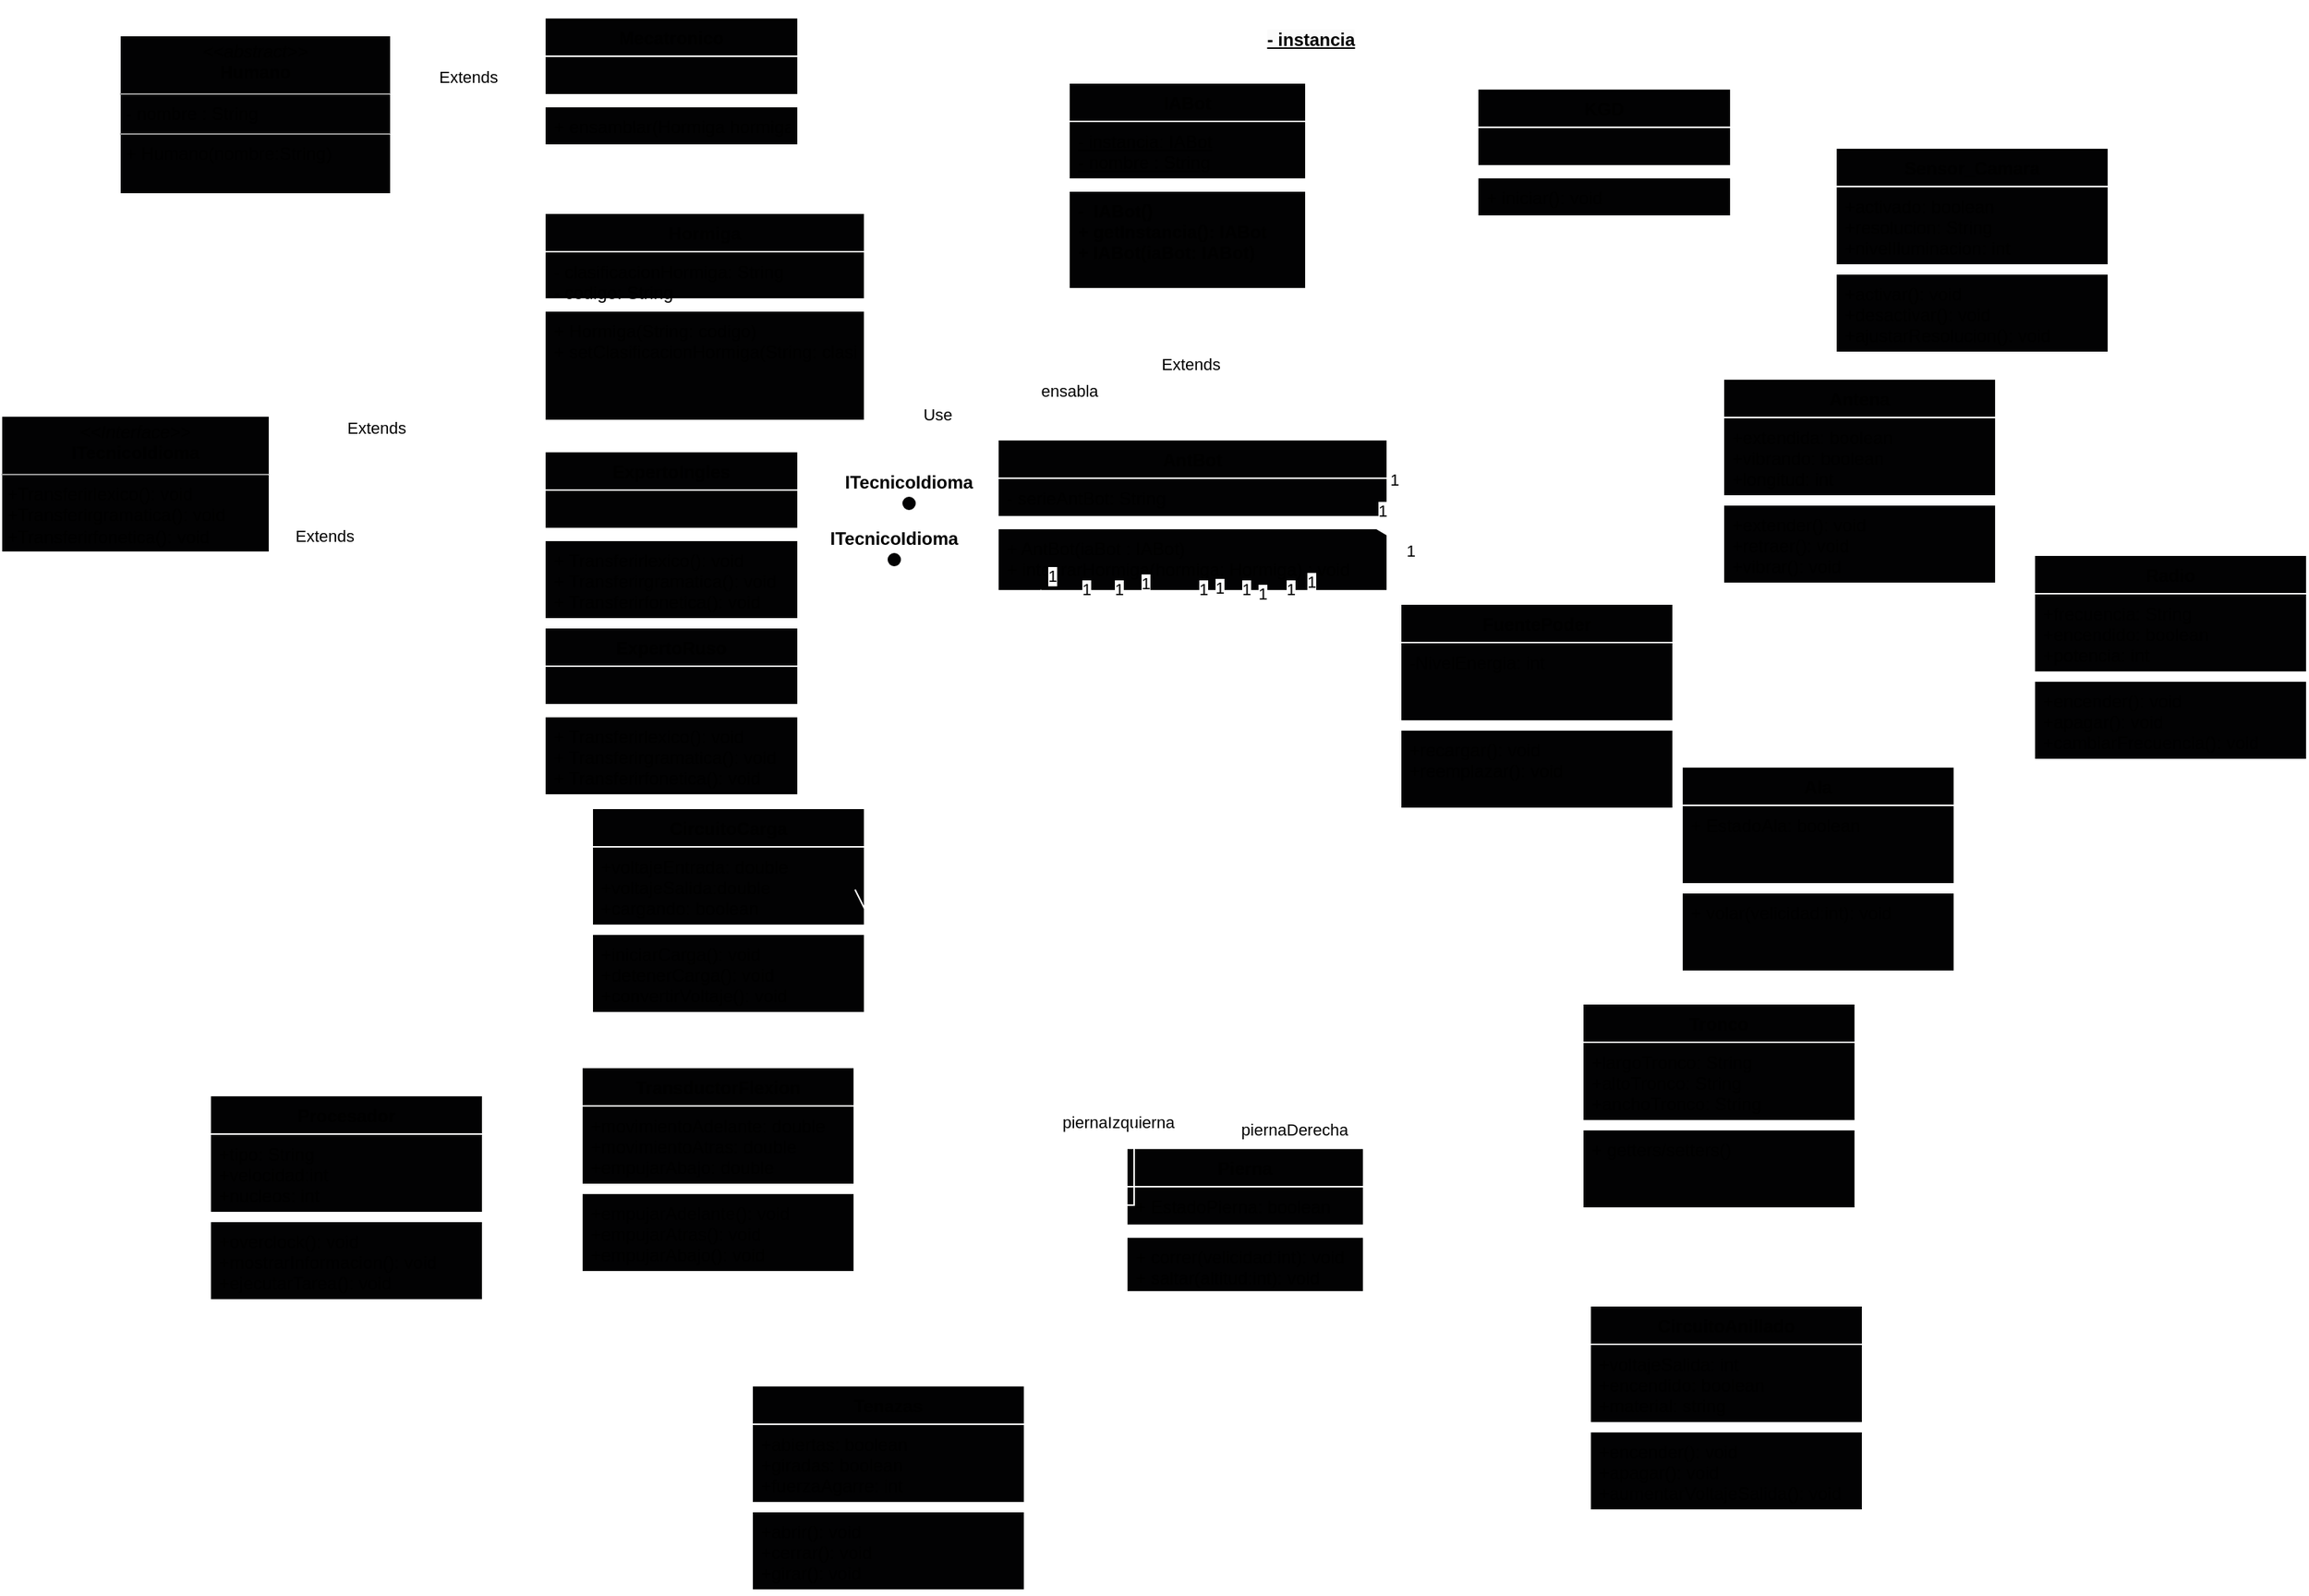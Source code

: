 <mxfile>
    <diagram id="eW3q4ieRanPk6iBj8h7B" name="Page-1">
        <mxGraphModel dx="1627" dy="475" grid="0" gridSize="10" guides="1" tooltips="1" connect="1" arrows="1" fold="1" page="1" pageScale="1" pageWidth="850" pageHeight="1100" math="0" shadow="0">
            <root>
                <mxCell id="0"/>
                <mxCell id="1" parent="0"/>
                <mxCell id="2" value="IABot" style="swimlane;fontStyle=1;align=center;verticalAlign=top;childLayout=stackLayout;horizontal=1;startSize=26;horizontalStack=0;resizeParent=1;resizeParentMax=0;resizeLast=0;collapsible=1;marginBottom=0;fillColor=#020203;strokeColor=#FFFFFF;" parent="1" vertex="1">
                    <mxGeometry x="354" y="99" width="160" height="139" as="geometry"/>
                </mxCell>
                <mxCell id="3" value="- instancia: IABot&#10;- nombre : String" style="text;strokeColor=#FFFFFF;fillColor=#020203;align=left;verticalAlign=top;spacingLeft=4;spacingRight=4;overflow=hidden;rotatable=0;points=[[0,0.5],[1,0.5]];portConstraint=eastwest;fontStyle=4" parent="2" vertex="1">
                    <mxGeometry y="26" width="160" height="39" as="geometry"/>
                </mxCell>
                <mxCell id="4" value="" style="line;strokeWidth=1;fillColor=#020203;align=left;verticalAlign=middle;spacingTop=-1;spacingLeft=3;spacingRight=3;rotatable=0;labelPosition=right;points=[];portConstraint=eastwest;strokeColor=#FFFFFF;" parent="2" vertex="1">
                    <mxGeometry y="65" width="160" height="8" as="geometry"/>
                </mxCell>
                <mxCell id="114" style="edgeStyle=none;rounded=0;orthogonalLoop=1;jettySize=auto;html=1;entryX=0.75;entryY=0;entryDx=0;entryDy=0;endArrow=open;startSize=14;endSize=14;sourcePerimeterSpacing=8;targetPerimeterSpacing=8;fillColor=#020203;strokeColor=#FFFFFF;" parent="2" target="2" edge="1">
                    <mxGeometry relative="1" as="geometry">
                        <mxPoint x="164" y="42" as="sourcePoint"/>
                        <Array as="points">
                            <mxPoint x="221" y="42"/>
                            <mxPoint x="221" y="-40"/>
                            <mxPoint x="120" y="-40"/>
                        </Array>
                    </mxGeometry>
                </mxCell>
                <mxCell id="115" value="&lt;span style=&quot;font-size: 12px; text-align: left; background-color: rgb(251, 251, 251); text-decoration-line: underline;&quot;&gt;&lt;b&gt;- instancia&lt;/b&gt;&lt;/span&gt;" style="edgeLabel;html=1;align=center;verticalAlign=middle;resizable=0;points=[];fillColor=#000000;strokeColor=#000000;" parent="114" vertex="1" connectable="0">
                    <mxGeometry x="-0.443" y="-2" relative="1" as="geometry">
                        <mxPoint x="-60" y="-50" as="offset"/>
                    </mxGeometry>
                </mxCell>
                <mxCell id="5" value="-  IABot()&#10;+ getInstancia(): IABot&#10;+ IABot(iaBot: IABot)" style="text;strokeColor=#FFFFFF;fillColor=#020203;align=left;verticalAlign=top;spacingLeft=4;spacingRight=4;overflow=hidden;rotatable=0;points=[[0,0.5],[1,0.5]];portConstraint=eastwest;fontStyle=1" parent="2" vertex="1">
                    <mxGeometry y="73" width="160" height="66" as="geometry"/>
                </mxCell>
                <mxCell id="6" value="AntBot" style="swimlane;fontStyle=1;align=center;verticalAlign=top;childLayout=stackLayout;horizontal=1;startSize=26;horizontalStack=0;resizeParent=1;resizeParentMax=0;resizeLast=0;collapsible=1;marginBottom=0;fillColor=#020203;strokeColor=#FFFFFF;" parent="1" vertex="1">
                    <mxGeometry x="306" y="340" width="263" height="102" as="geometry"/>
                </mxCell>
                <mxCell id="7" value="- serieAntBot: String" style="text;strokeColor=#FFFFFF;fillColor=#020203;align=left;verticalAlign=top;spacingLeft=4;spacingRight=4;overflow=hidden;rotatable=0;points=[[0,0.5],[1,0.5]];portConstraint=eastwest;" parent="6" vertex="1">
                    <mxGeometry y="26" width="263" height="26" as="geometry"/>
                </mxCell>
                <mxCell id="8" value="" style="line;strokeWidth=1;fillColor=#020203;align=left;verticalAlign=middle;spacingTop=-1;spacingLeft=3;spacingRight=3;rotatable=0;labelPosition=right;points=[];portConstraint=eastwest;strokeColor=#FFFFFF;" parent="6" vertex="1">
                    <mxGeometry y="52" width="263" height="8" as="geometry"/>
                </mxCell>
                <mxCell id="9" value="+ AntBot(iaBot : IABot)&#10;+ integrarHormiga(hormiga: Hormiga) : void" style="text;strokeColor=#FFFFFF;fillColor=#020203;align=left;verticalAlign=top;spacingLeft=4;spacingRight=4;overflow=hidden;rotatable=0;points=[[0,0.5],[1,0.5]];portConstraint=eastwest;" parent="6" vertex="1">
                    <mxGeometry y="60" width="263" height="42" as="geometry"/>
                </mxCell>
                <mxCell id="12" value="Extends" style="endArrow=block;endSize=16;endFill=0;html=1;fillColor=#020203;strokeColor=#FFFFFF;" parent="1" source="6" target="2" edge="1">
                    <mxGeometry width="160" relative="1" as="geometry">
                        <mxPoint x="355" y="247" as="sourcePoint"/>
                        <mxPoint x="544" y="267" as="targetPoint"/>
                    </mxGeometry>
                </mxCell>
                <mxCell id="18" value="&lt;p style=&quot;margin:0px;margin-top:4px;text-align:center;&quot;&gt;&lt;i&gt;&amp;lt;&amp;lt;Interface&amp;gt;&amp;gt;&lt;/i&gt;&lt;br&gt;&lt;b&gt;ITecnicoIdioma&lt;/b&gt;&lt;/p&gt;&lt;hr size=&quot;1&quot;&gt;&lt;p style=&quot;margin:0px;margin-left:4px;&quot;&gt;&lt;/p&gt;&lt;p style=&quot;margin:0px;margin-left:4px;&quot;&gt;&lt;/p&gt;&lt;p style=&quot;margin:0px;margin-left:4px;&quot;&gt;+Transferirlexico(): void&lt;/p&gt;&lt;p style=&quot;margin:0px;margin-left:4px;&quot;&gt;+Transferirgramatica(): void&lt;/p&gt;&lt;p style=&quot;margin:0px;margin-left:4px;&quot;&gt;+Transferirfonetica(): void&lt;/p&gt;" style="verticalAlign=top;align=left;overflow=fill;fontSize=12;fontFamily=Helvetica;html=1;fillColor=#020203;strokeColor=#FFFFFF;" parent="1" vertex="1">
                    <mxGeometry x="-367" y="324" width="181" height="92" as="geometry"/>
                </mxCell>
                <mxCell id="19" value="&lt;p style=&quot;margin:0px;margin-top:4px;text-align:center;&quot;&gt;&lt;i&gt;&amp;lt;&amp;lt;abstract&amp;gt;&amp;gt;&lt;/i&gt;&lt;br&gt;&lt;b&gt;Humano&lt;/b&gt;&lt;/p&gt;&lt;hr size=&quot;1&quot;&gt;&lt;p style=&quot;margin:0px;margin-left:4px;&quot;&gt;- nombre : String&lt;br&gt;&lt;/p&gt;&lt;hr size=&quot;1&quot;&gt;&lt;p style=&quot;margin:0px;margin-left:4px;&quot;&gt;+ Humano(nombre:String)&lt;br&gt;&lt;/p&gt;" style="verticalAlign=top;align=left;overflow=fill;fontSize=12;fontFamily=Helvetica;html=1;fillColor=#020203;strokeColor=#FFFFFF;" parent="1" vertex="1">
                    <mxGeometry x="-287" y="67" width="183" height="107" as="geometry"/>
                </mxCell>
                <mxCell id="28" value="" style="rounded=0;orthogonalLoop=1;jettySize=auto;html=1;endArrow=halfCircle;endFill=0;endSize=6;strokeWidth=1;sketch=0;sourcePerimeterSpacing=8;targetPerimeterSpacing=8;curved=1;fillColor=#020203;strokeColor=#FFFFFF;" parent="1" target="31" edge="1">
                    <mxGeometry relative="1" as="geometry">
                        <mxPoint x="173" y="381" as="sourcePoint"/>
                        <mxPoint x="28" y="304" as="targetPoint"/>
                    </mxGeometry>
                </mxCell>
                <mxCell id="30" value="" style="rounded=0;orthogonalLoop=1;jettySize=auto;html=1;endArrow=none;endFill=0;sketch=0;sourcePerimeterSpacing=0;targetPerimeterSpacing=0;startSize=14;endSize=14;curved=1;fillColor=#020203;strokeColor=#FFFFFF;" parent="1" target="31" edge="1">
                    <mxGeometry relative="1" as="geometry">
                        <mxPoint x="306" y="383" as="sourcePoint"/>
                    </mxGeometry>
                </mxCell>
                <mxCell id="31" value="&lt;b style=&quot;&quot;&gt;ITecnicoIdioma&lt;br&gt;&lt;br&gt;&lt;br&gt;&lt;/b&gt;" style="ellipse;whiteSpace=wrap;html=1;align=center;aspect=fixed;resizable=0;points=[];outlineConnect=0;sketch=0;fillColor=#020203;strokeColor=#FFFFFF;" parent="1" vertex="1">
                    <mxGeometry x="241" y="378" width="10" height="10" as="geometry"/>
                </mxCell>
                <mxCell id="45" value="Hormiga" style="swimlane;fontStyle=1;align=center;verticalAlign=top;childLayout=stackLayout;horizontal=1;startSize=26;horizontalStack=0;resizeParent=1;resizeParentMax=0;resizeLast=0;collapsible=1;marginBottom=0;fillColor=#020203;strokeColor=#FFFFFF;" parent="1" vertex="1">
                    <mxGeometry y="187" width="216" height="140" as="geometry"/>
                </mxCell>
                <mxCell id="46" value="- clasificacionHormiga: String&#10;- codigo: String" style="text;strokeColor=#FFFFFF;fillColor=#020203;align=left;verticalAlign=top;spacingLeft=4;spacingRight=4;overflow=hidden;rotatable=0;points=[[0,0.5],[1,0.5]];portConstraint=eastwest;" parent="45" vertex="1">
                    <mxGeometry y="26" width="216" height="32" as="geometry"/>
                </mxCell>
                <mxCell id="47" value="" style="line;strokeWidth=1;fillColor=#020203;align=left;verticalAlign=middle;spacingTop=-1;spacingLeft=3;spacingRight=3;rotatable=0;labelPosition=right;points=[];portConstraint=eastwest;strokeColor=#FFFFFF;" parent="45" vertex="1">
                    <mxGeometry y="58" width="216" height="8" as="geometry"/>
                </mxCell>
                <mxCell id="48" value="+ Hormiga(String: codigo)&#10;+ setClasificacionHormiga(String: clasificacionHormiga): void" style="text;strokeColor=#FFFFFF;fillColor=#020203;align=left;verticalAlign=top;spacingLeft=4;spacingRight=4;overflow=hidden;rotatable=0;points=[[0,0.5],[1,0.5]];portConstraint=eastwest;" parent="45" vertex="1">
                    <mxGeometry y="66" width="216" height="74" as="geometry"/>
                </mxCell>
                <mxCell id="56" value="Use" style="endArrow=open;endSize=12;dashed=1;html=1;rounded=0;sourcePerimeterSpacing=8;targetPerimeterSpacing=8;entryX=0;entryY=0;entryDx=0;entryDy=0;fillColor=#020203;strokeColor=#FFFFFF;" parent="1" source="45" target="6" edge="1">
                    <mxGeometry width="160" relative="1" as="geometry">
                        <mxPoint x="262" y="366" as="sourcePoint"/>
                        <mxPoint x="290" y="271" as="targetPoint"/>
                    </mxGeometry>
                </mxCell>
                <mxCell id="57" value="Mecatronico" style="swimlane;fontStyle=1;align=center;verticalAlign=top;childLayout=stackLayout;horizontal=1;startSize=26;horizontalStack=0;resizeParent=1;resizeParentMax=0;resizeLast=0;collapsible=1;marginBottom=0;fillColor=#020203;strokeColor=#FFFFFF;" parent="1" vertex="1">
                    <mxGeometry y="55" width="171" height="86" as="geometry"/>
                </mxCell>
                <mxCell id="58" value="" style="text;strokeColor=#FFFFFF;fillColor=#020203;align=left;verticalAlign=top;spacingLeft=4;spacingRight=4;overflow=hidden;rotatable=0;points=[[0,0.5],[1,0.5]];portConstraint=eastwest;" parent="57" vertex="1">
                    <mxGeometry y="26" width="171" height="26" as="geometry"/>
                </mxCell>
                <mxCell id="59" value="" style="line;strokeWidth=1;fillColor=#020203;align=left;verticalAlign=middle;spacingTop=-1;spacingLeft=3;spacingRight=3;rotatable=0;labelPosition=right;points=[];portConstraint=eastwest;strokeColor=#FFFFFF;" parent="57" vertex="1">
                    <mxGeometry y="52" width="171" height="8" as="geometry"/>
                </mxCell>
                <mxCell id="60" value="+ ensamblar(Hormiga hormiga, AntBot antbot, IABot ia): void" style="text;strokeColor=#FFFFFF;fillColor=#020203;align=left;verticalAlign=top;spacingLeft=4;spacingRight=4;overflow=hidden;rotatable=0;points=[[0,0.5],[1,0.5]];portConstraint=eastwest;" parent="57" vertex="1">
                    <mxGeometry y="60" width="171" height="26" as="geometry"/>
                </mxCell>
                <mxCell id="61" value="Extends" style="endArrow=block;endSize=16;endFill=0;html=1;entryX=1;entryY=0.25;entryDx=0;entryDy=0;fillColor=#020203;strokeColor=#FFFFFF;" parent="1" source="57" target="19" edge="1">
                    <mxGeometry width="160" relative="1" as="geometry">
                        <mxPoint x="2.5" y="226.314" as="sourcePoint"/>
                        <mxPoint x="-120" y="394" as="targetPoint"/>
                    </mxGeometry>
                </mxCell>
                <mxCell id="63" value="ensabla" style="edgeStyle=none;orthogonalLoop=1;jettySize=auto;html=1;rounded=0;endArrow=open;startSize=14;endSize=14;sourcePerimeterSpacing=8;targetPerimeterSpacing=8;entryX=0.159;entryY=-0.009;entryDx=0;entryDy=0;entryPerimeter=0;fillColor=#020203;strokeColor=#FFFFFF;" parent="1" source="57" target="6" edge="1">
                    <mxGeometry x="0.806" y="18" width="140" relative="1" as="geometry">
                        <mxPoint x="276" y="562" as="sourcePoint"/>
                        <mxPoint x="416" y="562" as="targetPoint"/>
                        <Array as="points">
                            <mxPoint x="302" y="233"/>
                        </Array>
                        <mxPoint as="offset"/>
                    </mxGeometry>
                </mxCell>
                <mxCell id="69" value="1" style="endArrow=open;html=1;endSize=12;startArrow=diamondThin;startSize=14;startFill=1;edgeStyle=orthogonalEdgeStyle;align=left;verticalAlign=bottom;rounded=0;sourcePerimeterSpacing=8;targetPerimeterSpacing=8;fillColor=#020203;strokeColor=#FFFFFF;" parent="1" source="6" target="203" edge="1">
                    <mxGeometry x="-1" y="3" relative="1" as="geometry">
                        <mxPoint x="378" y="694" as="sourcePoint"/>
                        <mxPoint x="216" y="810" as="targetPoint"/>
                        <Array as="points">
                            <mxPoint x="380" y="777"/>
                        </Array>
                    </mxGeometry>
                </mxCell>
                <mxCell id="74" value="Pierna" style="swimlane;fontStyle=1;align=center;verticalAlign=top;childLayout=stackLayout;horizontal=1;startSize=26;horizontalStack=0;resizeParent=1;resizeParentMax=0;resizeLast=0;collapsible=1;marginBottom=0;fillColor=#020203;strokeColor=#FFFFFF;" parent="1" vertex="1">
                    <mxGeometry x="393" y="818.59" width="160" height="97" as="geometry"/>
                </mxCell>
                <mxCell id="75" value="+ EstadoPierna: boolean" style="text;strokeColor=#FFFFFF;fillColor=#020203;align=left;verticalAlign=top;spacingLeft=4;spacingRight=4;overflow=hidden;rotatable=0;points=[[0,0.5],[1,0.5]];portConstraint=eastwest;" parent="74" vertex="1">
                    <mxGeometry y="26" width="160" height="26" as="geometry"/>
                </mxCell>
                <mxCell id="76" value="" style="line;strokeWidth=1;fillColor=#020203;align=left;verticalAlign=middle;spacingTop=-1;spacingLeft=3;spacingRight=3;rotatable=0;labelPosition=right;points=[];portConstraint=eastwest;strokeColor=#FFFFFF;" parent="74" vertex="1">
                    <mxGeometry y="52" width="160" height="8" as="geometry"/>
                </mxCell>
                <mxCell id="77" value="+ correr(velicidad:int): void&#10;+ saltar(altitud:int): void" style="text;strokeColor=#FFFFFF;fillColor=#020203;align=left;verticalAlign=top;spacingLeft=4;spacingRight=4;overflow=hidden;rotatable=0;points=[[0,0.5],[1,0.5]];portConstraint=eastwest;" parent="74" vertex="1">
                    <mxGeometry y="60" width="160" height="37" as="geometry"/>
                </mxCell>
                <mxCell id="78" value="1" style="endArrow=open;html=1;endSize=12;startArrow=diamondThin;startSize=14;startFill=1;align=left;verticalAlign=bottom;rounded=0;sourcePerimeterSpacing=8;targetPerimeterSpacing=8;entryX=0.25;entryY=0;entryDx=0;entryDy=0;fillColor=#020203;strokeColor=#FFFFFF;" parent="1" source="6" target="74" edge="1">
                    <mxGeometry x="-1" y="3" relative="1" as="geometry">
                        <mxPoint x="375" y="404" as="sourcePoint"/>
                        <mxPoint x="372" y="832" as="targetPoint"/>
                    </mxGeometry>
                </mxCell>
                <mxCell id="86" value="piernaIzquierna" style="edgeLabel;html=1;align=center;verticalAlign=middle;resizable=0;points=[];fillColor=#020203;strokeColor=#FFFFFF;" parent="78" vertex="1" connectable="0">
                    <mxGeometry x="-0.273" y="1" relative="1" as="geometry">
                        <mxPoint x="-50" y="217" as="offset"/>
                    </mxGeometry>
                </mxCell>
                <mxCell id="79" value="1" style="endArrow=open;html=1;endSize=12;startArrow=diamondThin;startSize=14;startFill=1;align=left;verticalAlign=bottom;rounded=0;sourcePerimeterSpacing=8;targetPerimeterSpacing=8;entryX=0.75;entryY=0;entryDx=0;entryDy=0;fillColor=#020203;strokeColor=#FFFFFF;" parent="1" source="6" target="74" edge="1">
                    <mxGeometry x="-1" y="3" relative="1" as="geometry">
                        <mxPoint x="390" y="403" as="sourcePoint"/>
                        <mxPoint x="388" y="831" as="targetPoint"/>
                        <Array as="points"/>
                    </mxGeometry>
                </mxCell>
                <mxCell id="85" value="piernaDerecha" style="edgeLabel;html=1;align=center;verticalAlign=middle;resizable=0;points=[];fillColor=#020203;strokeColor=#FFFFFF;" parent="79" vertex="1" connectable="0">
                    <mxGeometry x="-0.4" y="3" relative="1" as="geometry">
                        <mxPoint x="35" y="245" as="offset"/>
                    </mxGeometry>
                </mxCell>
                <mxCell id="84" value="1" style="endArrow=open;html=1;endSize=12;startArrow=diamondThin;startSize=14;startFill=1;edgeStyle=orthogonalEdgeStyle;align=left;verticalAlign=bottom;rounded=0;sourcePerimeterSpacing=8;targetPerimeterSpacing=8;fillColor=#020203;strokeColor=#FFFFFF;entryX=1;entryY=0.25;entryDx=0;entryDy=0;" parent="1" source="6" edge="1">
                    <mxGeometry x="-1" y="3" relative="1" as="geometry">
                        <mxPoint x="390" y="414" as="sourcePoint"/>
                        <mxPoint x="-60" y="782" as="targetPoint"/>
                        <Array as="points">
                            <mxPoint x="358" y="698"/>
                            <mxPoint x="308" y="698"/>
                            <mxPoint x="308" y="745"/>
                            <mxPoint x="-60" y="745"/>
                        </Array>
                    </mxGeometry>
                </mxCell>
                <mxCell id="157" value="1" style="endArrow=open;html=1;endSize=12;startArrow=diamondThin;startSize=14;startFill=1;edgeStyle=orthogonalEdgeStyle;align=left;verticalAlign=bottom;rounded=0;sourcePerimeterSpacing=8;targetPerimeterSpacing=8;fillColor=#020203;strokeColor=#FFFFFF;" parent="1" source="6" edge="1" target="215">
                    <mxGeometry x="-1" y="3" relative="1" as="geometry">
                        <mxPoint x="370" y="414" as="sourcePoint"/>
                        <mxPoint x="586" y="667" as="targetPoint"/>
                        <Array as="points">
                            <mxPoint x="466" y="667"/>
                            <mxPoint x="573" y="667"/>
                            <mxPoint x="573" y="790"/>
                        </Array>
                    </mxGeometry>
                </mxCell>
                <mxCell id="88" value="1" style="endArrow=open;html=1;endSize=12;startArrow=diamondThin;startSize=14;startFill=0;edgeStyle=orthogonalEdgeStyle;align=left;verticalAlign=bottom;rounded=0;sourcePerimeterSpacing=8;targetPerimeterSpacing=8;fillColor=#020203;strokeColor=#FFFFFF;" parent="1" source="6" edge="1">
                    <mxGeometry x="-1" y="3" relative="1" as="geometry">
                        <mxPoint x="484" y="487" as="sourcePoint"/>
                        <mxPoint x="579" y="483" as="targetPoint"/>
                        <Array as="points">
                            <mxPoint x="496" y="483"/>
                        </Array>
                    </mxGeometry>
                </mxCell>
                <mxCell id="89" value="ExpertoIngles" style="swimlane;fontStyle=1;align=center;verticalAlign=top;childLayout=stackLayout;horizontal=1;startSize=26;horizontalStack=0;resizeParent=1;resizeParentMax=0;resizeLast=0;collapsible=1;marginBottom=0;fillColor=#020203;strokeColor=#FFFFFF;" parent="1" vertex="1">
                    <mxGeometry y="348" width="171" height="113" as="geometry"/>
                </mxCell>
                <mxCell id="90" value="" style="text;strokeColor=#FFFFFF;fillColor=#020203;align=left;verticalAlign=top;spacingLeft=4;spacingRight=4;overflow=hidden;rotatable=0;points=[[0,0.5],[1,0.5]];portConstraint=eastwest;" parent="89" vertex="1">
                    <mxGeometry y="26" width="171" height="26" as="geometry"/>
                </mxCell>
                <mxCell id="91" value="" style="line;strokeWidth=1;fillColor=#020203;align=left;verticalAlign=middle;spacingTop=-1;spacingLeft=3;spacingRight=3;rotatable=0;labelPosition=right;points=[];portConstraint=eastwest;strokeColor=#FFFFFF;" parent="89" vertex="1">
                    <mxGeometry y="52" width="171" height="8" as="geometry"/>
                </mxCell>
                <mxCell id="92" value="+ Transferirlexico(): void&#10;+ Transferirgramatica(): void&#10;+ Transferirfonetica(): void" style="text;strokeColor=#FFFFFF;fillColor=#020203;align=left;verticalAlign=top;spacingLeft=4;spacingRight=4;overflow=hidden;rotatable=0;points=[[0,0.5],[1,0.5]];portConstraint=eastwest;" parent="89" vertex="1">
                    <mxGeometry y="60" width="171" height="53" as="geometry"/>
                </mxCell>
                <mxCell id="93" value="ExpertoRuso" style="swimlane;fontStyle=1;align=center;verticalAlign=top;childLayout=stackLayout;horizontal=1;startSize=26;horizontalStack=0;resizeParent=1;resizeParentMax=0;resizeLast=0;collapsible=1;marginBottom=0;fillColor=#020203;strokeColor=#FFFFFF;" parent="1" vertex="1">
                    <mxGeometry y="467" width="171" height="113" as="geometry"/>
                </mxCell>
                <mxCell id="94" value="" style="text;strokeColor=#FFFFFF;fillColor=#020203;align=left;verticalAlign=top;spacingLeft=4;spacingRight=4;overflow=hidden;rotatable=0;points=[[0,0.5],[1,0.5]];portConstraint=eastwest;" parent="93" vertex="1">
                    <mxGeometry y="26" width="171" height="26" as="geometry"/>
                </mxCell>
                <mxCell id="95" value="" style="line;strokeWidth=1;fillColor=#020203;align=left;verticalAlign=middle;spacingTop=-1;spacingLeft=3;spacingRight=3;rotatable=0;labelPosition=right;points=[];portConstraint=eastwest;strokeColor=#FFFFFF;" parent="93" vertex="1">
                    <mxGeometry y="52" width="171" height="8" as="geometry"/>
                </mxCell>
                <mxCell id="96" value="+ Transferirlexico(): void&#10;+ Transferirgramatica(): void&#10;+ Transferirfonetica(): void" style="text;strokeColor=#FFFFFF;fillColor=#020203;align=left;verticalAlign=top;spacingLeft=4;spacingRight=4;overflow=hidden;rotatable=0;points=[[0,0.5],[1,0.5]];portConstraint=eastwest;" parent="93" vertex="1">
                    <mxGeometry y="60" width="171" height="53" as="geometry"/>
                </mxCell>
                <mxCell id="97" value="Extends" style="endArrow=block;endSize=16;endFill=0;html=1;entryX=0.75;entryY=1;entryDx=0;entryDy=0;fillColor=#020203;strokeColor=#FFFFFF;" parent="1" source="93" target="19" edge="1">
                    <mxGeometry width="160" relative="1" as="geometry">
                        <mxPoint x="-78.031" y="453" as="sourcePoint"/>
                        <mxPoint x="-120" y="412.593" as="targetPoint"/>
                        <Array as="points">
                            <mxPoint x="-149" y="485"/>
                        </Array>
                    </mxGeometry>
                </mxCell>
                <mxCell id="98" value="Extends" style="endArrow=block;endSize=16;endFill=0;html=1;entryX=0.934;entryY=0.999;entryDx=0;entryDy=0;entryPerimeter=0;fillColor=#020203;strokeColor=#FFFFFF;" parent="1" source="89" target="19" edge="1">
                    <mxGeometry width="160" relative="1" as="geometry">
                        <mxPoint x="-67.5" y="547" as="sourcePoint"/>
                        <mxPoint x="-162.75" y="464" as="targetPoint"/>
                        <Array as="points">
                            <mxPoint x="-114" y="375"/>
                        </Array>
                    </mxGeometry>
                </mxCell>
                <mxCell id="99" value="" style="rounded=0;orthogonalLoop=1;jettySize=auto;html=1;endArrow=halfCircle;endFill=0;endSize=6;strokeWidth=1;sketch=0;sourcePerimeterSpacing=8;targetPerimeterSpacing=8;edgeStyle=orthogonalEdgeStyle;fillColor=#020203;strokeColor=#FFFFFF;" parent="1" source="93" target="111" edge="1">
                    <mxGeometry relative="1" as="geometry">
                        <mxPoint x="10.059" y="452.998" as="sourcePoint"/>
                        <mxPoint x="164" y="407" as="targetPoint"/>
                    </mxGeometry>
                </mxCell>
                <mxCell id="110" value="" style="rounded=0;orthogonalLoop=1;jettySize=auto;html=1;endArrow=none;endFill=0;sketch=0;sourcePerimeterSpacing=0;targetPerimeterSpacing=0;startSize=14;endSize=14;curved=1;exitX=0;exitY=0.5;exitDx=0;exitDy=0;fillColor=#020203;strokeColor=#FFFFFF;" parent="1" source="9" target="111" edge="1">
                    <mxGeometry relative="1" as="geometry">
                        <mxPoint x="464" y="375" as="sourcePoint"/>
                    </mxGeometry>
                </mxCell>
                <mxCell id="151" value="" style="edgeStyle=none;html=1;strokeColor=#FFFFFF;fillColor=#020203;" parent="1" source="111" target="9" edge="1">
                    <mxGeometry relative="1" as="geometry"/>
                </mxCell>
                <mxCell id="152" value="" style="edgeStyle=none;html=1;strokeColor=#FFFFFF;fillColor=#020203;" parent="1" source="111" target="92" edge="1">
                    <mxGeometry relative="1" as="geometry"/>
                </mxCell>
                <mxCell id="153" value="" style="edgeStyle=none;html=1;strokeColor=#FFFFFF;fillColor=#020203;" parent="1" source="111" target="9" edge="1">
                    <mxGeometry relative="1" as="geometry"/>
                </mxCell>
                <mxCell id="154" value="" style="edgeStyle=none;html=1;strokeColor=#FFFFFF;fillColor=#020203;" parent="1" source="111" target="9" edge="1">
                    <mxGeometry relative="1" as="geometry"/>
                </mxCell>
                <mxCell id="155" value="" style="edgeStyle=none;html=1;strokeColor=#FFFFFF;fillColor=#020203;" parent="1" source="111" target="9" edge="1">
                    <mxGeometry relative="1" as="geometry"/>
                </mxCell>
                <mxCell id="111" value="&lt;b style=&quot;&quot;&gt;ITecnicoIdioma&lt;br&gt;&lt;br&gt;&lt;br&gt;&lt;/b&gt;" style="ellipse;whiteSpace=wrap;html=1;align=center;aspect=fixed;resizable=0;points=[];outlineConnect=0;sketch=0;fillColor=#020203;strokeColor=#FFFFFF;" parent="1" vertex="1">
                    <mxGeometry x="231" y="416" width="10" height="10" as="geometry"/>
                </mxCell>
                <mxCell id="116" value="KGD" style="swimlane;fontStyle=1;align=center;verticalAlign=top;childLayout=stackLayout;horizontal=1;startSize=26;horizontalStack=0;resizeParent=1;resizeParentMax=0;resizeLast=0;collapsible=1;marginBottom=0;fillColor=#020203;strokeColor=#FFFFFF;" parent="1" vertex="1">
                    <mxGeometry x="630" y="103" width="171" height="86" as="geometry"/>
                </mxCell>
                <mxCell id="117" value="" style="text;strokeColor=#FFFFFF;fillColor=#020203;align=left;verticalAlign=top;spacingLeft=4;spacingRight=4;overflow=hidden;rotatable=0;points=[[0,0.5],[1,0.5]];portConstraint=eastwest;" parent="116" vertex="1">
                    <mxGeometry y="26" width="171" height="26" as="geometry"/>
                </mxCell>
                <mxCell id="118" value="" style="line;strokeWidth=1;fillColor=#020203;align=left;verticalAlign=middle;spacingTop=-1;spacingLeft=3;spacingRight=3;rotatable=0;labelPosition=right;points=[];portConstraint=eastwest;strokeColor=#FFFFFF;" parent="116" vertex="1">
                    <mxGeometry y="52" width="171" height="8" as="geometry"/>
                </mxCell>
                <mxCell id="119" value="+ iniciar(): void" style="text;strokeColor=#FFFFFF;fillColor=#020203;align=left;verticalAlign=top;spacingLeft=4;spacingRight=4;overflow=hidden;rotatable=0;points=[[0,0.5],[1,0.5]];portConstraint=eastwest;" parent="116" vertex="1">
                    <mxGeometry y="60" width="171" height="26" as="geometry"/>
                </mxCell>
                <mxCell id="164" value="CircuitoCarga" style="swimlane;fontStyle=1;align=center;verticalAlign=top;childLayout=stackLayout;horizontal=1;startSize=26;horizontalStack=0;resizeParent=1;resizeParentMax=0;resizeLast=0;collapsible=1;marginBottom=0;fillColor=#020203;strokeColor=#FFFFFF;" parent="1" vertex="1">
                    <mxGeometry x="32" y="589" width="184" height="138" as="geometry"/>
                </mxCell>
                <mxCell id="165" value="+voltajeEntrada: double &#10;+voltajeSalida:double&#10;+cargando: boolean " style="text;strokeColor=#FFFFFF;fillColor=#020203;align=left;verticalAlign=top;spacingLeft=4;spacingRight=4;overflow=hidden;rotatable=0;points=[[0,0.5],[1,0.5]];portConstraint=eastwest;" parent="164" vertex="1">
                    <mxGeometry y="26" width="184" height="53" as="geometry"/>
                </mxCell>
                <mxCell id="166" value="" style="line;strokeWidth=1;fillColor=#020203;align=left;verticalAlign=middle;spacingTop=-1;spacingLeft=3;spacingRight=3;rotatable=0;labelPosition=right;points=[];portConstraint=eastwest;strokeColor=#FFFFFF;" parent="164" vertex="1">
                    <mxGeometry y="79" width="184" height="6" as="geometry"/>
                </mxCell>
                <mxCell id="198" value="+iniciarCarga(): void&#10;+detenerCarga(): void&#10;+convertirVoltaje(): void" style="text;strokeColor=#FFFFFF;fillColor=#020203;align=left;verticalAlign=top;spacingLeft=4;spacingRight=4;overflow=hidden;rotatable=0;points=[[0,0.5],[1,0.5]];portConstraint=eastwest;" vertex="1" parent="164">
                    <mxGeometry y="85" width="184" height="53" as="geometry"/>
                </mxCell>
                <mxCell id="182" value="1" style="endArrow=open;html=1;endSize=12;startArrow=diamondThin;startSize=14;startFill=1;edgeStyle=orthogonalEdgeStyle;align=left;verticalAlign=bottom;rounded=0;sourcePerimeterSpacing=8;targetPerimeterSpacing=8;fillColor=#020203;strokeColor=#FFFFFF;entryX=1;entryY=0.5;entryDx=0;entryDy=0;" parent="1" target="164" edge="1">
                    <mxGeometry x="-1" y="3" relative="1" as="geometry">
                        <mxPoint x="335.0" y="441" as="sourcePoint"/>
                        <mxPoint x="285.0" y="614.0" as="targetPoint"/>
                        <Array as="points">
                            <mxPoint x="335" y="614"/>
                        </Array>
                    </mxGeometry>
                </mxCell>
                <mxCell id="183" value="1" style="endArrow=open;html=1;endSize=12;startArrow=diamondThin;startSize=14;startFill=1;edgeStyle=orthogonalEdgeStyle;align=left;verticalAlign=bottom;rounded=0;sourcePerimeterSpacing=8;targetPerimeterSpacing=8;fillColor=#020203;strokeColor=#FFFFFF;entryX=1;entryY=0.75;entryDx=0;entryDy=0;" parent="1" edge="1">
                    <mxGeometry x="-1" y="3" relative="1" as="geometry">
                        <mxPoint x="398.0" y="446" as="sourcePoint"/>
                        <mxPoint x="275" y="978" as="targetPoint"/>
                        <Array as="points">
                            <mxPoint x="398" y="857"/>
                        </Array>
                    </mxGeometry>
                </mxCell>
                <mxCell id="184" value="1" style="endArrow=open;html=1;endSize=12;startArrow=diamondThin;startSize=14;startFill=1;edgeStyle=orthogonalEdgeStyle;align=left;verticalAlign=bottom;rounded=0;sourcePerimeterSpacing=8;targetPerimeterSpacing=8;fillColor=#020203;strokeColor=#FFFFFF;" parent="1" edge="1" target="211">
                    <mxGeometry x="-1" y="3" relative="1" as="geometry">
                        <mxPoint x="476.999" y="453" as="sourcePoint"/>
                        <mxPoint x="587" y="794" as="targetPoint"/>
                        <Array as="points">
                            <mxPoint x="477" y="794"/>
                            <mxPoint x="584" y="794"/>
                            <mxPoint x="584" y="874"/>
                        </Array>
                    </mxGeometry>
                </mxCell>
                <mxCell id="185" value="1" style="endArrow=open;html=1;endSize=12;startArrow=diamondThin;startSize=14;startFill=1;edgeStyle=orthogonalEdgeStyle;align=left;verticalAlign=bottom;rounded=0;sourcePerimeterSpacing=8;targetPerimeterSpacing=8;fillColor=#020203;strokeColor=#FFFFFF;exitX=1;exitY=0.5;exitDx=0;exitDy=0;entryX=0;entryY=0.5;entryDx=0;entryDy=0;" parent="1" source="7" target="229" edge="1">
                    <mxGeometry x="-1" y="3" relative="1" as="geometry">
                        <mxPoint x="587.999" y="203.5" as="sourcePoint"/>
                        <mxPoint x="625" y="246" as="targetPoint"/>
                        <Array as="points">
                            <mxPoint x="588" y="379"/>
                            <mxPoint x="588" y="246"/>
                            <mxPoint x="872" y="246"/>
                        </Array>
                    </mxGeometry>
                </mxCell>
                <mxCell id="186" value="1" style="endArrow=open;html=1;endSize=12;startArrow=diamondThin;startSize=14;startFill=1;edgeStyle=orthogonalEdgeStyle;align=left;verticalAlign=bottom;rounded=0;sourcePerimeterSpacing=8;targetPerimeterSpacing=8;fillColor=#020203;strokeColor=#FFFFFF;exitX=0.968;exitY=-0.004;exitDx=0;exitDy=0;exitPerimeter=0;entryX=0;entryY=0.25;entryDx=0;entryDy=0;" parent="1" source="9" edge="1" target="232">
                    <mxGeometry x="-1" y="3" relative="1" as="geometry">
                        <mxPoint x="566" y="453" as="sourcePoint"/>
                        <mxPoint x="622" y="320" as="targetPoint"/>
                        <Array as="points">
                            <mxPoint x="585" y="400"/>
                            <mxPoint x="585" y="402"/>
                            <mxPoint x="602" y="402"/>
                            <mxPoint x="602" y="320"/>
                            <mxPoint x="796" y="320"/>
                        </Array>
                    </mxGeometry>
                </mxCell>
                <mxCell id="188" value="1" style="endArrow=open;html=1;endSize=12;startArrow=diamondThin;startSize=14;startFill=1;edgeStyle=orthogonalEdgeStyle;align=left;verticalAlign=bottom;rounded=0;sourcePerimeterSpacing=8;targetPerimeterSpacing=8;fillColor=#020203;strokeColor=#FFFFFF;entryX=0;entryY=0.5;entryDx=0;entryDy=0;" parent="1" edge="1" target="237">
                    <mxGeometry x="-1" y="3" relative="1" as="geometry">
                        <mxPoint x="580" y="427" as="sourcePoint"/>
                        <mxPoint x="622.5" y="388" as="targetPoint"/>
                        <Array as="points">
                            <mxPoint x="603" y="427"/>
                            <mxPoint x="603" y="446"/>
                            <mxPoint x="989" y="446"/>
                            <mxPoint x="989" y="471"/>
                        </Array>
                    </mxGeometry>
                </mxCell>
                <mxCell id="193" value="1" style="endArrow=open;html=1;endSize=12;startArrow=diamondThin;startSize=14;startFill=0;edgeStyle=orthogonalEdgeStyle;align=left;verticalAlign=bottom;rounded=0;sourcePerimeterSpacing=8;targetPerimeterSpacing=8;fillColor=#020203;strokeColor=#FFFFFF;entryX=0;entryY=0.5;entryDx=0;entryDy=0;" parent="1" edge="1" target="220">
                    <mxGeometry x="-1" y="3" relative="1" as="geometry">
                        <mxPoint x="510.0" y="445" as="sourcePoint"/>
                        <mxPoint x="576" y="567" as="targetPoint"/>
                        <Array as="points">
                            <mxPoint x="510" y="610"/>
                            <mxPoint x="768" y="610"/>
                        </Array>
                    </mxGeometry>
                </mxCell>
                <mxCell id="199" value="Procesador" style="swimlane;fontStyle=1;align=center;verticalAlign=top;childLayout=stackLayout;horizontal=1;startSize=26;horizontalStack=0;resizeParent=1;resizeParentMax=0;resizeLast=0;collapsible=1;marginBottom=0;fillColor=#020203;strokeColor=#FFFFFF;" vertex="1" parent="1">
                    <mxGeometry x="-226" y="783" width="184" height="138" as="geometry"/>
                </mxCell>
                <mxCell id="200" value="+tipo: String &#10;+velocidad:int&#10;+nucleos: int" style="text;strokeColor=#FFFFFF;fillColor=#020203;align=left;verticalAlign=top;spacingLeft=4;spacingRight=4;overflow=hidden;rotatable=0;points=[[0,0.5],[1,0.5]];portConstraint=eastwest;" vertex="1" parent="199">
                    <mxGeometry y="26" width="184" height="53" as="geometry"/>
                </mxCell>
                <mxCell id="201" value="" style="line;strokeWidth=1;fillColor=#020203;align=left;verticalAlign=middle;spacingTop=-1;spacingLeft=3;spacingRight=3;rotatable=0;labelPosition=right;points=[];portConstraint=eastwest;strokeColor=#FFFFFF;" vertex="1" parent="199">
                    <mxGeometry y="79" width="184" height="6" as="geometry"/>
                </mxCell>
                <mxCell id="202" value="+overclock(): void&#10;+mostrarInformacion(): void&#10;+ejecutarTarea(): void" style="text;strokeColor=#FFFFFF;fillColor=#020203;align=left;verticalAlign=top;spacingLeft=4;spacingRight=4;overflow=hidden;rotatable=0;points=[[0,0.5],[1,0.5]];portConstraint=eastwest;" vertex="1" parent="199">
                    <mxGeometry y="85" width="184" height="53" as="geometry"/>
                </mxCell>
                <mxCell id="203" value="TransductorFlexion" style="swimlane;fontStyle=1;align=center;verticalAlign=top;childLayout=stackLayout;horizontal=1;startSize=26;horizontalStack=0;resizeParent=1;resizeParentMax=0;resizeLast=0;collapsible=1;marginBottom=0;fillColor=#020203;strokeColor=#FFFFFF;" vertex="1" parent="1">
                    <mxGeometry x="25" y="764" width="184" height="138" as="geometry"/>
                </mxCell>
                <mxCell id="204" value="+movimientoAdelante: double &#10;+movimientoAtras: double &#10;+empujarAbajo: double " style="text;strokeColor=#FFFFFF;fillColor=#020203;align=left;verticalAlign=top;spacingLeft=4;spacingRight=4;overflow=hidden;rotatable=0;points=[[0,0.5],[1,0.5]];portConstraint=eastwest;" vertex="1" parent="203">
                    <mxGeometry y="26" width="184" height="53" as="geometry"/>
                </mxCell>
                <mxCell id="205" value="" style="line;strokeWidth=1;fillColor=#020203;align=left;verticalAlign=middle;spacingTop=-1;spacingLeft=3;spacingRight=3;rotatable=0;labelPosition=right;points=[];portConstraint=eastwest;strokeColor=#FFFFFF;" vertex="1" parent="203">
                    <mxGeometry y="79" width="184" height="6" as="geometry"/>
                </mxCell>
                <mxCell id="206" value="+empujarAdelante(): void&#10;+empujarAtras(): void&#10;+empujarAbajo(): void" style="text;strokeColor=#FFFFFF;fillColor=#020203;align=left;verticalAlign=top;spacingLeft=4;spacingRight=4;overflow=hidden;rotatable=0;points=[[0,0.5],[1,0.5]];portConstraint=eastwest;" vertex="1" parent="203">
                    <mxGeometry y="85" width="184" height="53" as="geometry"/>
                </mxCell>
                <mxCell id="207" value="Tenazas" style="swimlane;fontStyle=1;align=center;verticalAlign=top;childLayout=stackLayout;horizontal=1;startSize=26;horizontalStack=0;resizeParent=1;resizeParentMax=0;resizeLast=0;collapsible=1;marginBottom=0;fillColor=#020203;strokeColor=#FFFFFF;" vertex="1" parent="1">
                    <mxGeometry x="140" y="979" width="184" height="138" as="geometry"/>
                </mxCell>
                <mxCell id="208" value="+abiertas: boolean&#10;+giradas: boolean&#10;+fuerzaAgarre: int" style="text;strokeColor=#FFFFFF;fillColor=#020203;align=left;verticalAlign=top;spacingLeft=4;spacingRight=4;overflow=hidden;rotatable=0;points=[[0,0.5],[1,0.5]];portConstraint=eastwest;" vertex="1" parent="207">
                    <mxGeometry y="26" width="184" height="53" as="geometry"/>
                </mxCell>
                <mxCell id="209" value="" style="line;strokeWidth=1;fillColor=#020203;align=left;verticalAlign=middle;spacingTop=-1;spacingLeft=3;spacingRight=3;rotatable=0;labelPosition=right;points=[];portConstraint=eastwest;strokeColor=#FFFFFF;" vertex="1" parent="207">
                    <mxGeometry y="79" width="184" height="6" as="geometry"/>
                </mxCell>
                <mxCell id="210" value="+abrir(): void&#10;+cerrar(): void&#10;+girar(): void" style="text;strokeColor=#FFFFFF;fillColor=#020203;align=left;verticalAlign=top;spacingLeft=4;spacingRight=4;overflow=hidden;rotatable=0;points=[[0,0.5],[1,0.5]];portConstraint=eastwest;" vertex="1" parent="207">
                    <mxGeometry y="85" width="184" height="53" as="geometry"/>
                </mxCell>
                <mxCell id="211" value="CircuitoAnillado" style="swimlane;fontStyle=1;align=center;verticalAlign=top;childLayout=stackLayout;horizontal=1;startSize=26;horizontalStack=0;resizeParent=1;resizeParentMax=0;resizeLast=0;collapsible=1;marginBottom=0;fillColor=#020203;strokeColor=#FFFFFF;" vertex="1" parent="1">
                    <mxGeometry x="706" y="925" width="184" height="138" as="geometry"/>
                </mxCell>
                <mxCell id="212" value="+voltajeSalida: int&#10;+encendido: boolean&#10;+material: string" style="text;strokeColor=#FFFFFF;fillColor=#020203;align=left;verticalAlign=top;spacingLeft=4;spacingRight=4;overflow=hidden;rotatable=0;points=[[0,0.5],[1,0.5]];portConstraint=eastwest;" vertex="1" parent="211">
                    <mxGeometry y="26" width="184" height="53" as="geometry"/>
                </mxCell>
                <mxCell id="213" value="" style="line;strokeWidth=1;fillColor=#020203;align=left;verticalAlign=middle;spacingTop=-1;spacingLeft=3;spacingRight=3;rotatable=0;labelPosition=right;points=[];portConstraint=eastwest;strokeColor=#FFFFFF;" vertex="1" parent="211">
                    <mxGeometry y="79" width="184" height="6" as="geometry"/>
                </mxCell>
                <mxCell id="214" value="+encender(): void&#10;+apagar(): void&#10;+aumentarVoltajeSalida(): void" style="text;strokeColor=#FFFFFF;fillColor=#020203;align=left;verticalAlign=top;spacingLeft=4;spacingRight=4;overflow=hidden;rotatable=0;points=[[0,0.5],[1,0.5]];portConstraint=eastwest;" vertex="1" parent="211">
                    <mxGeometry y="85" width="184" height="53" as="geometry"/>
                </mxCell>
                <mxCell id="215" value="Tronco" style="swimlane;fontStyle=1;align=center;verticalAlign=top;childLayout=stackLayout;horizontal=1;startSize=26;horizontalStack=0;resizeParent=1;resizeParentMax=0;resizeLast=0;collapsible=1;marginBottom=0;fillColor=#020203;strokeColor=#FFFFFF;" vertex="1" parent="1">
                    <mxGeometry x="701" y="721" width="184" height="138" as="geometry"/>
                </mxCell>
                <mxCell id="216" value="+largoTronco: String&#10;+altoTronco: String&#10;+anchoTronco: String " style="text;strokeColor=#FFFFFF;fillColor=#020203;align=left;verticalAlign=top;spacingLeft=4;spacingRight=4;overflow=hidden;rotatable=0;points=[[0,0.5],[1,0.5]];portConstraint=eastwest;" vertex="1" parent="215">
                    <mxGeometry y="26" width="184" height="53" as="geometry"/>
                </mxCell>
                <mxCell id="217" value="" style="line;strokeWidth=1;fillColor=#020203;align=left;verticalAlign=middle;spacingTop=-1;spacingLeft=3;spacingRight=3;rotatable=0;labelPosition=right;points=[];portConstraint=eastwest;strokeColor=#FFFFFF;" vertex="1" parent="215">
                    <mxGeometry y="79" width="184" height="6" as="geometry"/>
                </mxCell>
                <mxCell id="218" value="+ getters/setters()" style="text;strokeColor=#FFFFFF;fillColor=#020203;align=left;verticalAlign=top;spacingLeft=4;spacingRight=4;overflow=hidden;rotatable=0;points=[[0,0.5],[1,0.5]];portConstraint=eastwest;" vertex="1" parent="215">
                    <mxGeometry y="85" width="184" height="53" as="geometry"/>
                </mxCell>
                <mxCell id="219" value="Ala" style="swimlane;fontStyle=1;align=center;verticalAlign=top;childLayout=stackLayout;horizontal=1;startSize=26;horizontalStack=0;resizeParent=1;resizeParentMax=0;resizeLast=0;collapsible=1;marginBottom=0;fillColor=#020203;strokeColor=#FFFFFF;" vertex="1" parent="1">
                    <mxGeometry x="768" y="561" width="184" height="138" as="geometry"/>
                </mxCell>
                <mxCell id="220" value="+ EstadoAla: boolean" style="text;strokeColor=#FFFFFF;fillColor=#020203;align=left;verticalAlign=top;spacingLeft=4;spacingRight=4;overflow=hidden;rotatable=0;points=[[0,0.5],[1,0.5]];portConstraint=eastwest;" vertex="1" parent="219">
                    <mxGeometry y="26" width="184" height="53" as="geometry"/>
                </mxCell>
                <mxCell id="221" value="" style="line;strokeWidth=1;fillColor=#020203;align=left;verticalAlign=middle;spacingTop=-1;spacingLeft=3;spacingRight=3;rotatable=0;labelPosition=right;points=[];portConstraint=eastwest;strokeColor=#FFFFFF;" vertex="1" parent="219">
                    <mxGeometry y="79" width="184" height="6" as="geometry"/>
                </mxCell>
                <mxCell id="222" value="+ volar(velicidad:int): void" style="text;strokeColor=#FFFFFF;fillColor=#020203;align=left;verticalAlign=top;spacingLeft=4;spacingRight=4;overflow=hidden;rotatable=0;points=[[0,0.5],[1,0.5]];portConstraint=eastwest;" vertex="1" parent="219">
                    <mxGeometry y="85" width="184" height="53" as="geometry"/>
                </mxCell>
                <mxCell id="223" value="FuentePoder" style="swimlane;fontStyle=1;align=center;verticalAlign=top;childLayout=stackLayout;horizontal=1;startSize=26;horizontalStack=0;resizeParent=1;resizeParentMax=0;resizeLast=0;collapsible=1;marginBottom=0;fillColor=#020203;strokeColor=#FFFFFF;" vertex="1" parent="1">
                    <mxGeometry x="578" y="451" width="184" height="138" as="geometry"/>
                </mxCell>
                <mxCell id="224" value="-NivelEnergia: int" style="text;strokeColor=#FFFFFF;fillColor=#020203;align=left;verticalAlign=top;spacingLeft=4;spacingRight=4;overflow=hidden;rotatable=0;points=[[0,0.5],[1,0.5]];portConstraint=eastwest;" vertex="1" parent="223">
                    <mxGeometry y="26" width="184" height="53" as="geometry"/>
                </mxCell>
                <mxCell id="225" value="" style="line;strokeWidth=1;fillColor=#020203;align=left;verticalAlign=middle;spacingTop=-1;spacingLeft=3;spacingRight=3;rotatable=0;labelPosition=right;points=[];portConstraint=eastwest;strokeColor=#FFFFFF;" vertex="1" parent="223">
                    <mxGeometry y="79" width="184" height="6" as="geometry"/>
                </mxCell>
                <mxCell id="226" value="+recargar(): void&#10;+reemplazar(): void&#10;" style="text;strokeColor=#FFFFFF;fillColor=#020203;align=left;verticalAlign=top;spacingLeft=4;spacingRight=4;overflow=hidden;rotatable=0;points=[[0,0.5],[1,0.5]];portConstraint=eastwest;" vertex="1" parent="223">
                    <mxGeometry y="85" width="184" height="53" as="geometry"/>
                </mxCell>
                <mxCell id="228" value="Sensor_Camara" style="swimlane;fontStyle=1;align=center;verticalAlign=top;childLayout=stackLayout;horizontal=1;startSize=26;horizontalStack=0;resizeParent=1;resizeParentMax=0;resizeLast=0;collapsible=1;marginBottom=0;fillColor=#020203;strokeColor=#FFFFFF;" vertex="1" parent="1">
                    <mxGeometry x="872" y="143" width="184" height="138" as="geometry"/>
                </mxCell>
                <mxCell id="229" value="+activado: boolean&#10;+resolucion: String&#10;+nivelIluminacion: int" style="text;strokeColor=#FFFFFF;fillColor=#020203;align=left;verticalAlign=top;spacingLeft=4;spacingRight=4;overflow=hidden;rotatable=0;points=[[0,0.5],[1,0.5]];portConstraint=eastwest;" vertex="1" parent="228">
                    <mxGeometry y="26" width="184" height="53" as="geometry"/>
                </mxCell>
                <mxCell id="230" value="" style="line;strokeWidth=1;fillColor=#020203;align=left;verticalAlign=middle;spacingTop=-1;spacingLeft=3;spacingRight=3;rotatable=0;labelPosition=right;points=[];portConstraint=eastwest;strokeColor=#FFFFFF;" vertex="1" parent="228">
                    <mxGeometry y="79" width="184" height="6" as="geometry"/>
                </mxCell>
                <mxCell id="231" value="+activar(): void&#10;+desactivar(): void&#10;+ajustarResolucion(): void" style="text;strokeColor=#FFFFFF;fillColor=#020203;align=left;verticalAlign=top;spacingLeft=4;spacingRight=4;overflow=hidden;rotatable=0;points=[[0,0.5],[1,0.5]];portConstraint=eastwest;" vertex="1" parent="228">
                    <mxGeometry y="85" width="184" height="53" as="geometry"/>
                </mxCell>
                <mxCell id="232" value="Antena" style="swimlane;fontStyle=1;align=center;verticalAlign=top;childLayout=stackLayout;horizontal=1;startSize=26;horizontalStack=0;resizeParent=1;resizeParentMax=0;resizeLast=0;collapsible=1;marginBottom=0;fillColor=#020203;strokeColor=#FFFFFF;" vertex="1" parent="1">
                    <mxGeometry x="796" y="299" width="184" height="138" as="geometry"/>
                </mxCell>
                <mxCell id="233" value="+extendida: boolean &#10;+vibrando: boolean&#10;+longitud: int" style="text;strokeColor=#FFFFFF;fillColor=#020203;align=left;verticalAlign=top;spacingLeft=4;spacingRight=4;overflow=hidden;rotatable=0;points=[[0,0.5],[1,0.5]];portConstraint=eastwest;" vertex="1" parent="232">
                    <mxGeometry y="26" width="184" height="53" as="geometry"/>
                </mxCell>
                <mxCell id="234" value="" style="line;strokeWidth=1;fillColor=#020203;align=left;verticalAlign=middle;spacingTop=-1;spacingLeft=3;spacingRight=3;rotatable=0;labelPosition=right;points=[];portConstraint=eastwest;strokeColor=#FFFFFF;" vertex="1" parent="232">
                    <mxGeometry y="79" width="184" height="6" as="geometry"/>
                </mxCell>
                <mxCell id="235" value="+extender(): void&#10;+retraer(): void&#10;+vibrar(): void" style="text;strokeColor=#FFFFFF;fillColor=#020203;align=left;verticalAlign=top;spacingLeft=4;spacingRight=4;overflow=hidden;rotatable=0;points=[[0,0.5],[1,0.5]];portConstraint=eastwest;" vertex="1" parent="232">
                    <mxGeometry y="85" width="184" height="53" as="geometry"/>
                </mxCell>
                <mxCell id="236" value="Radio" style="swimlane;fontStyle=1;align=center;verticalAlign=top;childLayout=stackLayout;horizontal=1;startSize=26;horizontalStack=0;resizeParent=1;resizeParentMax=0;resizeLast=0;collapsible=1;marginBottom=0;fillColor=#020203;strokeColor=#FFFFFF;" vertex="1" parent="1">
                    <mxGeometry x="1006" y="418" width="184" height="138" as="geometry"/>
                </mxCell>
                <mxCell id="237" value="+frecuencia: String &#10;+encendido: boolean&#10;+potencia: int " style="text;strokeColor=#FFFFFF;fillColor=#020203;align=left;verticalAlign=top;spacingLeft=4;spacingRight=4;overflow=hidden;rotatable=0;points=[[0,0.5],[1,0.5]];portConstraint=eastwest;" vertex="1" parent="236">
                    <mxGeometry y="26" width="184" height="53" as="geometry"/>
                </mxCell>
                <mxCell id="238" value="" style="line;strokeWidth=1;fillColor=#020203;align=left;verticalAlign=middle;spacingTop=-1;spacingLeft=3;spacingRight=3;rotatable=0;labelPosition=right;points=[];portConstraint=eastwest;strokeColor=#FFFFFF;" vertex="1" parent="236">
                    <mxGeometry y="79" width="184" height="6" as="geometry"/>
                </mxCell>
                <mxCell id="239" value="+encender(): void&#10;+apagar(): void&#10;+cambiarFrecuencia(): void" style="text;strokeColor=#FFFFFF;fillColor=#020203;align=left;verticalAlign=top;spacingLeft=4;spacingRight=4;overflow=hidden;rotatable=0;points=[[0,0.5],[1,0.5]];portConstraint=eastwest;" vertex="1" parent="236">
                    <mxGeometry y="85" width="184" height="53" as="geometry"/>
                </mxCell>
            </root>
        </mxGraphModel>
    </diagram>
</mxfile>